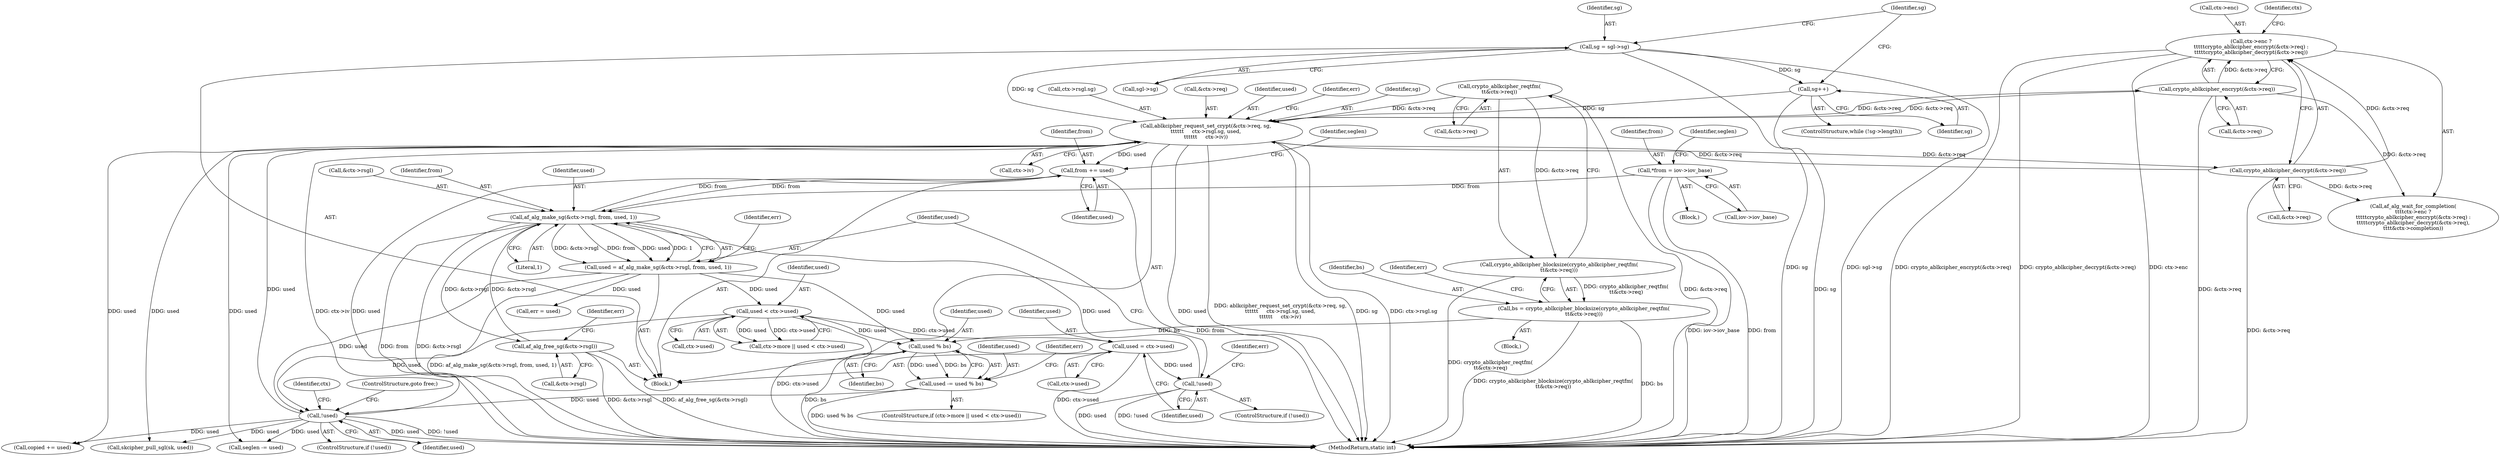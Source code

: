 digraph "0_linux_72a763d805a48ac8c0bf48fdb510e84c12de51fe_0@API" {
"1000278" [label="(Call,ctx->enc ?\n\t\t\t\t\tcrypto_ablkcipher_encrypt(&ctx->req) :\n\t\t\t\t\tcrypto_ablkcipher_decrypt(&ctx->req))"];
"1000282" [label="(Call,crypto_ablkcipher_encrypt(&ctx->req))"];
"1000260" [label="(Call,ablkcipher_request_set_crypt(&ctx->req, sg,\n\t\t\t\t\t\t     ctx->rsgl.sg, used,\n\t\t\t\t\t\t     ctx->iv))"];
"1000128" [label="(Call,crypto_ablkcipher_reqtfm(\n\t\t&ctx->req))"];
"1000287" [label="(Call,crypto_ablkcipher_decrypt(&ctx->req))"];
"1000200" [label="(Call,sg++)"];
"1000190" [label="(Call,sg = sgl->sg)"];
"1000257" [label="(Call,!used)"];
"1000247" [label="(Call,used -= used % bs)"];
"1000249" [label="(Call,used % bs)"];
"1000242" [label="(Call,used < ctx->used)"];
"1000219" [label="(Call,used = af_alg_make_sg(&ctx->rsgl, from, used, 1))"];
"1000221" [label="(Call,af_alg_make_sg(&ctx->rsgl, from, used, 1))"];
"1000297" [label="(Call,af_alg_free_sg(&ctx->rsgl))"];
"1000308" [label="(Call,from += used)"];
"1000182" [label="(Call,*from = iov->iov_base)"];
"1000208" [label="(Call,!used)"];
"1000202" [label="(Call,used = ctx->used)"];
"1000125" [label="(Call,bs = crypto_ablkcipher_blocksize(crypto_ablkcipher_reqtfm(\n\t\t&ctx->req)))"];
"1000127" [label="(Call,crypto_ablkcipher_blocksize(crypto_ablkcipher_reqtfm(\n\t\t&ctx->req)))"];
"1000288" [label="(Call,&ctx->req)"];
"1000271" [label="(Identifier,used)"];
"1000201" [label="(Identifier,sg)"];
"1000266" [label="(Call,ctx->rsgl.sg)"];
"1000298" [label="(Call,&ctx->rsgl)"];
"1000263" [label="(Identifier,ctx)"];
"1000221" [label="(Call,af_alg_make_sg(&ctx->rsgl, from, used, 1))"];
"1000184" [label="(Call,iov->iov_base)"];
"1000279" [label="(Call,ctx->enc)"];
"1000227" [label="(Identifier,used)"];
"1000228" [label="(Literal,1)"];
"1000226" [label="(Identifier,from)"];
"1000260" [label="(Call,ablkcipher_request_set_crypt(&ctx->req, sg,\n\t\t\t\t\t\t     ctx->rsgl.sg, used,\n\t\t\t\t\t\t     ctx->iv))"];
"1000219" [label="(Call,used = af_alg_make_sg(&ctx->rsgl, from, used, 1))"];
"1000125" [label="(Call,bs = crypto_ablkcipher_blocksize(crypto_ablkcipher_reqtfm(\n\t\t&ctx->req)))"];
"1000303" [label="(Identifier,err)"];
"1000312" [label="(Identifier,seglen)"];
"1000283" [label="(Call,&ctx->req)"];
"1000229" [label="(Call,err = used)"];
"1000174" [label="(Block,)"];
"1000309" [label="(Identifier,from)"];
"1000204" [label="(Call,ctx->used)"];
"1000272" [label="(Call,ctx->iv)"];
"1000243" [label="(Identifier,used)"];
"1000230" [label="(Identifier,err)"];
"1000311" [label="(Call,seglen -= used)"];
"1000314" [label="(Call,skcipher_pull_sgl(sk, used))"];
"1000326" [label="(MethodReturn,static int)"];
"1000308" [label="(Call,from += used)"];
"1000127" [label="(Call,crypto_ablkcipher_blocksize(crypto_ablkcipher_reqtfm(\n\t\t&ctx->req)))"];
"1000248" [label="(Identifier,used)"];
"1000297" [label="(Call,af_alg_free_sg(&ctx->rsgl))"];
"1000188" [label="(Identifier,seglen)"];
"1000261" [label="(Call,&ctx->req)"];
"1000189" [label="(Block,)"];
"1000191" [label="(Identifier,sg)"];
"1000212" [label="(Identifier,err)"];
"1000305" [label="(Call,copied += used)"];
"1000209" [label="(Identifier,used)"];
"1000247" [label="(Call,used -= used % bs)"];
"1000276" [label="(Identifier,err)"];
"1000200" [label="(Call,sg++)"];
"1000287" [label="(Call,crypto_ablkcipher_decrypt(&ctx->req))"];
"1000195" [label="(ControlStructure,while (!sg->length))"];
"1000282" [label="(Call,crypto_ablkcipher_encrypt(&ctx->req))"];
"1000198" [label="(Identifier,sg)"];
"1000220" [label="(Identifier,used)"];
"1000310" [label="(Identifier,used)"];
"1000207" [label="(ControlStructure,if (!used))"];
"1000237" [label="(ControlStructure,if (ctx->more || used < ctx->used))"];
"1000203" [label="(Identifier,used)"];
"1000259" [label="(ControlStructure,goto free;)"];
"1000208" [label="(Call,!used)"];
"1000277" [label="(Call,af_alg_wait_for_completion(\n\t\t\t\tctx->enc ?\n\t\t\t\t\tcrypto_ablkcipher_encrypt(&ctx->req) :\n\t\t\t\t\tcrypto_ablkcipher_decrypt(&ctx->req),\n\t\t\t\t&ctx->completion))"];
"1000192" [label="(Call,sgl->sg)"];
"1000251" [label="(Identifier,bs)"];
"1000238" [label="(Call,ctx->more || used < ctx->used)"];
"1000256" [label="(ControlStructure,if (!used))"];
"1000253" [label="(Identifier,err)"];
"1000244" [label="(Call,ctx->used)"];
"1000242" [label="(Call,used < ctx->used)"];
"1000222" [label="(Call,&ctx->rsgl)"];
"1000202" [label="(Call,used = ctx->used)"];
"1000182" [label="(Call,*from = iov->iov_base)"];
"1000139" [label="(Identifier,err)"];
"1000190" [label="(Call,sg = sgl->sg)"];
"1000129" [label="(Call,&ctx->req)"];
"1000250" [label="(Identifier,used)"];
"1000183" [label="(Identifier,from)"];
"1000257" [label="(Call,!used)"];
"1000249" [label="(Call,used % bs)"];
"1000126" [label="(Identifier,bs)"];
"1000265" [label="(Identifier,sg)"];
"1000294" [label="(Identifier,ctx)"];
"1000128" [label="(Call,crypto_ablkcipher_reqtfm(\n\t\t&ctx->req))"];
"1000106" [label="(Block,)"];
"1000278" [label="(Call,ctx->enc ?\n\t\t\t\t\tcrypto_ablkcipher_encrypt(&ctx->req) :\n\t\t\t\t\tcrypto_ablkcipher_decrypt(&ctx->req))"];
"1000258" [label="(Identifier,used)"];
"1000278" -> "1000277"  [label="AST: "];
"1000278" -> "1000282"  [label="CFG: "];
"1000278" -> "1000287"  [label="CFG: "];
"1000279" -> "1000278"  [label="AST: "];
"1000282" -> "1000278"  [label="AST: "];
"1000287" -> "1000278"  [label="AST: "];
"1000294" -> "1000278"  [label="CFG: "];
"1000278" -> "1000326"  [label="DDG: crypto_ablkcipher_encrypt(&ctx->req)"];
"1000278" -> "1000326"  [label="DDG: crypto_ablkcipher_decrypt(&ctx->req)"];
"1000278" -> "1000326"  [label="DDG: ctx->enc"];
"1000282" -> "1000278"  [label="DDG: &ctx->req"];
"1000287" -> "1000278"  [label="DDG: &ctx->req"];
"1000282" -> "1000283"  [label="CFG: "];
"1000283" -> "1000282"  [label="AST: "];
"1000282" -> "1000326"  [label="DDG: &ctx->req"];
"1000282" -> "1000260"  [label="DDG: &ctx->req"];
"1000282" -> "1000277"  [label="DDG: &ctx->req"];
"1000260" -> "1000282"  [label="DDG: &ctx->req"];
"1000260" -> "1000189"  [label="AST: "];
"1000260" -> "1000272"  [label="CFG: "];
"1000261" -> "1000260"  [label="AST: "];
"1000265" -> "1000260"  [label="AST: "];
"1000266" -> "1000260"  [label="AST: "];
"1000271" -> "1000260"  [label="AST: "];
"1000272" -> "1000260"  [label="AST: "];
"1000276" -> "1000260"  [label="CFG: "];
"1000260" -> "1000326"  [label="DDG: ablkcipher_request_set_crypt(&ctx->req, sg,\n\t\t\t\t\t\t     ctx->rsgl.sg, used,\n\t\t\t\t\t\t     ctx->iv)"];
"1000260" -> "1000326"  [label="DDG: sg"];
"1000260" -> "1000326"  [label="DDG: ctx->rsgl.sg"];
"1000260" -> "1000326"  [label="DDG: ctx->iv"];
"1000260" -> "1000326"  [label="DDG: used"];
"1000128" -> "1000260"  [label="DDG: &ctx->req"];
"1000287" -> "1000260"  [label="DDG: &ctx->req"];
"1000200" -> "1000260"  [label="DDG: sg"];
"1000190" -> "1000260"  [label="DDG: sg"];
"1000257" -> "1000260"  [label="DDG: used"];
"1000260" -> "1000287"  [label="DDG: &ctx->req"];
"1000260" -> "1000305"  [label="DDG: used"];
"1000260" -> "1000308"  [label="DDG: used"];
"1000260" -> "1000311"  [label="DDG: used"];
"1000260" -> "1000314"  [label="DDG: used"];
"1000128" -> "1000127"  [label="AST: "];
"1000128" -> "1000129"  [label="CFG: "];
"1000129" -> "1000128"  [label="AST: "];
"1000127" -> "1000128"  [label="CFG: "];
"1000128" -> "1000326"  [label="DDG: &ctx->req"];
"1000128" -> "1000127"  [label="DDG: &ctx->req"];
"1000287" -> "1000288"  [label="CFG: "];
"1000288" -> "1000287"  [label="AST: "];
"1000287" -> "1000326"  [label="DDG: &ctx->req"];
"1000287" -> "1000277"  [label="DDG: &ctx->req"];
"1000200" -> "1000195"  [label="AST: "];
"1000200" -> "1000201"  [label="CFG: "];
"1000201" -> "1000200"  [label="AST: "];
"1000198" -> "1000200"  [label="CFG: "];
"1000200" -> "1000326"  [label="DDG: sg"];
"1000190" -> "1000200"  [label="DDG: sg"];
"1000190" -> "1000189"  [label="AST: "];
"1000190" -> "1000192"  [label="CFG: "];
"1000191" -> "1000190"  [label="AST: "];
"1000192" -> "1000190"  [label="AST: "];
"1000198" -> "1000190"  [label="CFG: "];
"1000190" -> "1000326"  [label="DDG: sg"];
"1000190" -> "1000326"  [label="DDG: sgl->sg"];
"1000257" -> "1000256"  [label="AST: "];
"1000257" -> "1000258"  [label="CFG: "];
"1000258" -> "1000257"  [label="AST: "];
"1000259" -> "1000257"  [label="CFG: "];
"1000263" -> "1000257"  [label="CFG: "];
"1000257" -> "1000326"  [label="DDG: used"];
"1000257" -> "1000326"  [label="DDG: !used"];
"1000247" -> "1000257"  [label="DDG: used"];
"1000242" -> "1000257"  [label="DDG: used"];
"1000219" -> "1000257"  [label="DDG: used"];
"1000257" -> "1000305"  [label="DDG: used"];
"1000257" -> "1000308"  [label="DDG: used"];
"1000257" -> "1000311"  [label="DDG: used"];
"1000257" -> "1000314"  [label="DDG: used"];
"1000247" -> "1000237"  [label="AST: "];
"1000247" -> "1000249"  [label="CFG: "];
"1000248" -> "1000247"  [label="AST: "];
"1000249" -> "1000247"  [label="AST: "];
"1000253" -> "1000247"  [label="CFG: "];
"1000247" -> "1000326"  [label="DDG: used % bs"];
"1000249" -> "1000247"  [label="DDG: used"];
"1000249" -> "1000247"  [label="DDG: bs"];
"1000249" -> "1000251"  [label="CFG: "];
"1000250" -> "1000249"  [label="AST: "];
"1000251" -> "1000249"  [label="AST: "];
"1000249" -> "1000326"  [label="DDG: bs"];
"1000242" -> "1000249"  [label="DDG: used"];
"1000219" -> "1000249"  [label="DDG: used"];
"1000125" -> "1000249"  [label="DDG: bs"];
"1000242" -> "1000238"  [label="AST: "];
"1000242" -> "1000244"  [label="CFG: "];
"1000243" -> "1000242"  [label="AST: "];
"1000244" -> "1000242"  [label="AST: "];
"1000238" -> "1000242"  [label="CFG: "];
"1000242" -> "1000326"  [label="DDG: ctx->used"];
"1000242" -> "1000202"  [label="DDG: ctx->used"];
"1000242" -> "1000238"  [label="DDG: used"];
"1000242" -> "1000238"  [label="DDG: ctx->used"];
"1000219" -> "1000242"  [label="DDG: used"];
"1000219" -> "1000189"  [label="AST: "];
"1000219" -> "1000221"  [label="CFG: "];
"1000220" -> "1000219"  [label="AST: "];
"1000221" -> "1000219"  [label="AST: "];
"1000230" -> "1000219"  [label="CFG: "];
"1000219" -> "1000326"  [label="DDG: af_alg_make_sg(&ctx->rsgl, from, used, 1)"];
"1000221" -> "1000219"  [label="DDG: &ctx->rsgl"];
"1000221" -> "1000219"  [label="DDG: from"];
"1000221" -> "1000219"  [label="DDG: used"];
"1000221" -> "1000219"  [label="DDG: 1"];
"1000219" -> "1000229"  [label="DDG: used"];
"1000221" -> "1000228"  [label="CFG: "];
"1000222" -> "1000221"  [label="AST: "];
"1000226" -> "1000221"  [label="AST: "];
"1000227" -> "1000221"  [label="AST: "];
"1000228" -> "1000221"  [label="AST: "];
"1000221" -> "1000326"  [label="DDG: from"];
"1000221" -> "1000326"  [label="DDG: &ctx->rsgl"];
"1000297" -> "1000221"  [label="DDG: &ctx->rsgl"];
"1000308" -> "1000221"  [label="DDG: from"];
"1000182" -> "1000221"  [label="DDG: from"];
"1000208" -> "1000221"  [label="DDG: used"];
"1000221" -> "1000297"  [label="DDG: &ctx->rsgl"];
"1000221" -> "1000308"  [label="DDG: from"];
"1000297" -> "1000189"  [label="AST: "];
"1000297" -> "1000298"  [label="CFG: "];
"1000298" -> "1000297"  [label="AST: "];
"1000303" -> "1000297"  [label="CFG: "];
"1000297" -> "1000326"  [label="DDG: &ctx->rsgl"];
"1000297" -> "1000326"  [label="DDG: af_alg_free_sg(&ctx->rsgl)"];
"1000308" -> "1000189"  [label="AST: "];
"1000308" -> "1000310"  [label="CFG: "];
"1000309" -> "1000308"  [label="AST: "];
"1000310" -> "1000308"  [label="AST: "];
"1000312" -> "1000308"  [label="CFG: "];
"1000308" -> "1000326"  [label="DDG: from"];
"1000182" -> "1000174"  [label="AST: "];
"1000182" -> "1000184"  [label="CFG: "];
"1000183" -> "1000182"  [label="AST: "];
"1000184" -> "1000182"  [label="AST: "];
"1000188" -> "1000182"  [label="CFG: "];
"1000182" -> "1000326"  [label="DDG: iov->iov_base"];
"1000182" -> "1000326"  [label="DDG: from"];
"1000208" -> "1000207"  [label="AST: "];
"1000208" -> "1000209"  [label="CFG: "];
"1000209" -> "1000208"  [label="AST: "];
"1000212" -> "1000208"  [label="CFG: "];
"1000220" -> "1000208"  [label="CFG: "];
"1000208" -> "1000326"  [label="DDG: used"];
"1000208" -> "1000326"  [label="DDG: !used"];
"1000202" -> "1000208"  [label="DDG: used"];
"1000202" -> "1000189"  [label="AST: "];
"1000202" -> "1000204"  [label="CFG: "];
"1000203" -> "1000202"  [label="AST: "];
"1000204" -> "1000202"  [label="AST: "];
"1000209" -> "1000202"  [label="CFG: "];
"1000202" -> "1000326"  [label="DDG: ctx->used"];
"1000125" -> "1000106"  [label="AST: "];
"1000125" -> "1000127"  [label="CFG: "];
"1000126" -> "1000125"  [label="AST: "];
"1000127" -> "1000125"  [label="AST: "];
"1000139" -> "1000125"  [label="CFG: "];
"1000125" -> "1000326"  [label="DDG: bs"];
"1000125" -> "1000326"  [label="DDG: crypto_ablkcipher_blocksize(crypto_ablkcipher_reqtfm(\n\t\t&ctx->req))"];
"1000127" -> "1000125"  [label="DDG: crypto_ablkcipher_reqtfm(\n\t\t&ctx->req)"];
"1000127" -> "1000326"  [label="DDG: crypto_ablkcipher_reqtfm(\n\t\t&ctx->req)"];
}
